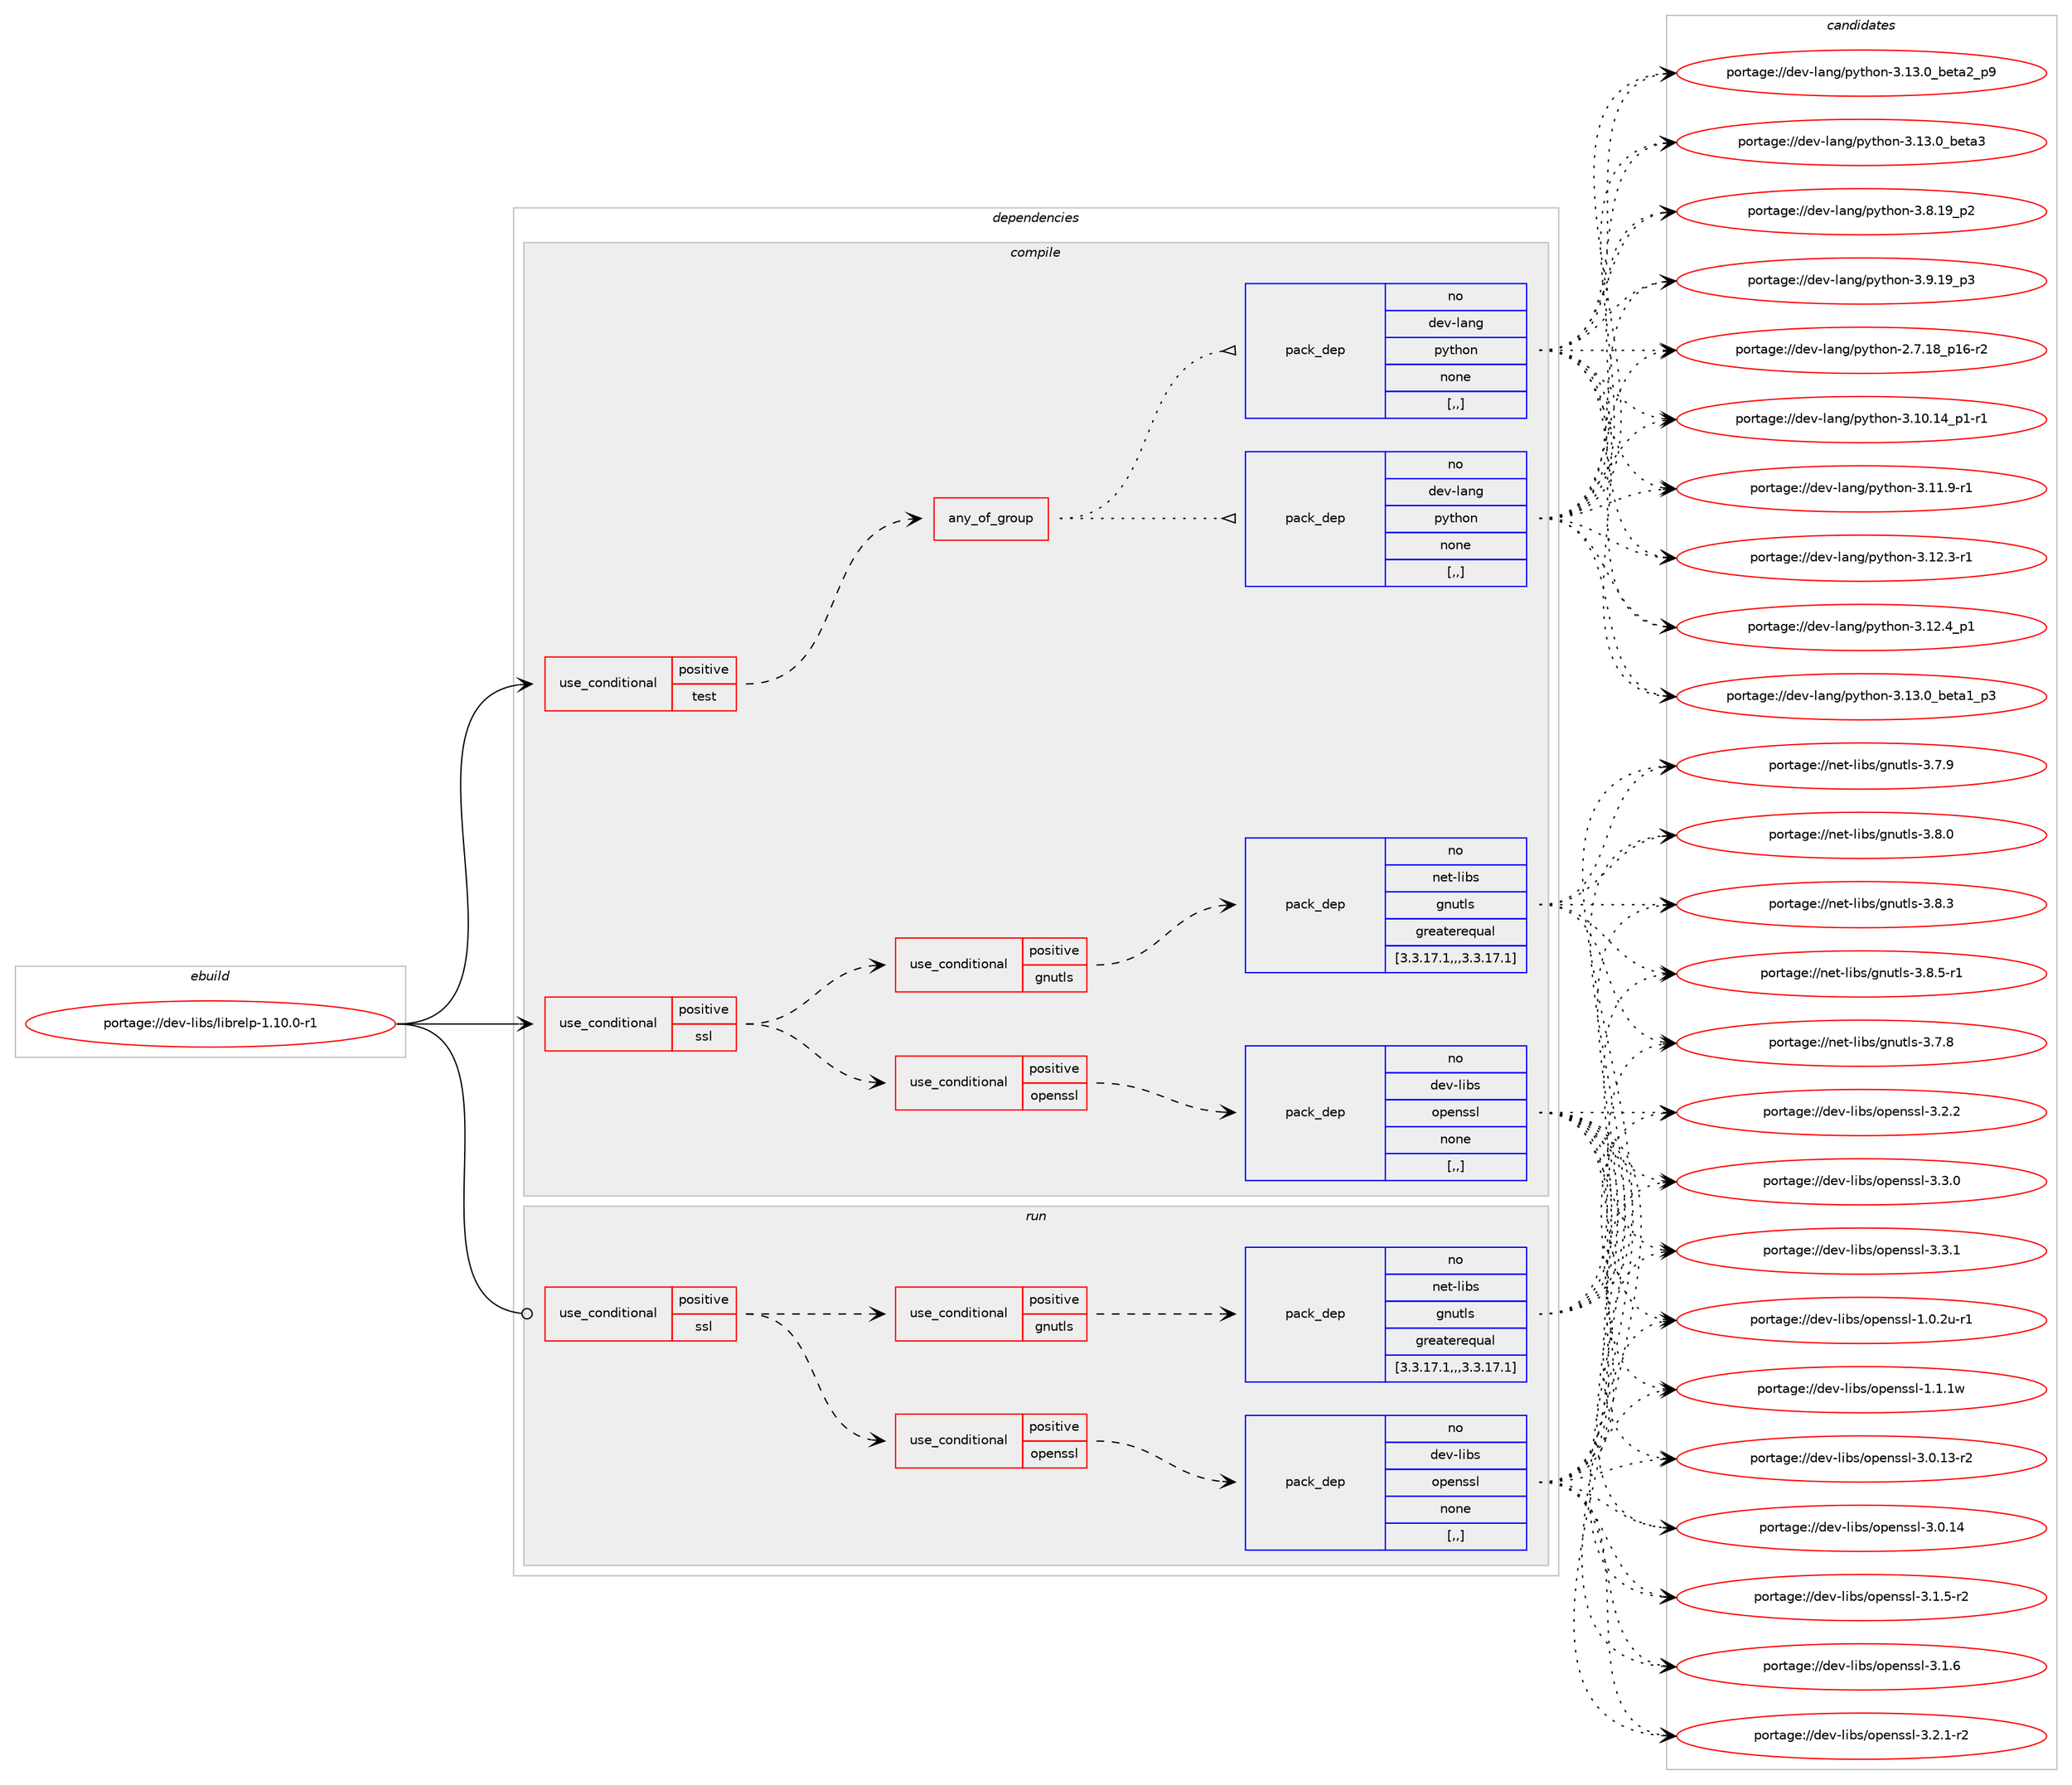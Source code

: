 digraph prolog {

# *************
# Graph options
# *************

newrank=true;
concentrate=true;
compound=true;
graph [rankdir=LR,fontname=Helvetica,fontsize=10,ranksep=1.5];#, ranksep=2.5, nodesep=0.2];
edge  [arrowhead=vee];
node  [fontname=Helvetica,fontsize=10];

# **********
# The ebuild
# **********

subgraph cluster_leftcol {
color=gray;
rank=same;
label=<<i>ebuild</i>>;
id [label="portage://dev-libs/librelp-1.10.0-r1", color=red, width=4, href="../dev-libs/librelp-1.10.0-r1.svg"];
}

# ****************
# The dependencies
# ****************

subgraph cluster_midcol {
color=gray;
label=<<i>dependencies</i>>;
subgraph cluster_compile {
fillcolor="#eeeeee";
style=filled;
label=<<i>compile</i>>;
subgraph cond26489 {
dependency108513 [label=<<TABLE BORDER="0" CELLBORDER="1" CELLSPACING="0" CELLPADDING="4"><TR><TD ROWSPAN="3" CELLPADDING="10">use_conditional</TD></TR><TR><TD>positive</TD></TR><TR><TD>ssl</TD></TR></TABLE>>, shape=none, color=red];
subgraph cond26490 {
dependency108514 [label=<<TABLE BORDER="0" CELLBORDER="1" CELLSPACING="0" CELLPADDING="4"><TR><TD ROWSPAN="3" CELLPADDING="10">use_conditional</TD></TR><TR><TD>positive</TD></TR><TR><TD>gnutls</TD></TR></TABLE>>, shape=none, color=red];
subgraph pack80865 {
dependency108515 [label=<<TABLE BORDER="0" CELLBORDER="1" CELLSPACING="0" CELLPADDING="4" WIDTH="220"><TR><TD ROWSPAN="6" CELLPADDING="30">pack_dep</TD></TR><TR><TD WIDTH="110">no</TD></TR><TR><TD>net-libs</TD></TR><TR><TD>gnutls</TD></TR><TR><TD>greaterequal</TD></TR><TR><TD>[3.3.17.1,,,3.3.17.1]</TD></TR></TABLE>>, shape=none, color=blue];
}
dependency108514:e -> dependency108515:w [weight=20,style="dashed",arrowhead="vee"];
}
dependency108513:e -> dependency108514:w [weight=20,style="dashed",arrowhead="vee"];
subgraph cond26491 {
dependency108516 [label=<<TABLE BORDER="0" CELLBORDER="1" CELLSPACING="0" CELLPADDING="4"><TR><TD ROWSPAN="3" CELLPADDING="10">use_conditional</TD></TR><TR><TD>positive</TD></TR><TR><TD>openssl</TD></TR></TABLE>>, shape=none, color=red];
subgraph pack80866 {
dependency108517 [label=<<TABLE BORDER="0" CELLBORDER="1" CELLSPACING="0" CELLPADDING="4" WIDTH="220"><TR><TD ROWSPAN="6" CELLPADDING="30">pack_dep</TD></TR><TR><TD WIDTH="110">no</TD></TR><TR><TD>dev-libs</TD></TR><TR><TD>openssl</TD></TR><TR><TD>none</TD></TR><TR><TD>[,,]</TD></TR></TABLE>>, shape=none, color=blue];
}
dependency108516:e -> dependency108517:w [weight=20,style="dashed",arrowhead="vee"];
}
dependency108513:e -> dependency108516:w [weight=20,style="dashed",arrowhead="vee"];
}
id:e -> dependency108513:w [weight=20,style="solid",arrowhead="vee"];
subgraph cond26492 {
dependency108518 [label=<<TABLE BORDER="0" CELLBORDER="1" CELLSPACING="0" CELLPADDING="4"><TR><TD ROWSPAN="3" CELLPADDING="10">use_conditional</TD></TR><TR><TD>positive</TD></TR><TR><TD>test</TD></TR></TABLE>>, shape=none, color=red];
subgraph any1019 {
dependency108519 [label=<<TABLE BORDER="0" CELLBORDER="1" CELLSPACING="0" CELLPADDING="4"><TR><TD CELLPADDING="10">any_of_group</TD></TR></TABLE>>, shape=none, color=red];subgraph pack80867 {
dependency108520 [label=<<TABLE BORDER="0" CELLBORDER="1" CELLSPACING="0" CELLPADDING="4" WIDTH="220"><TR><TD ROWSPAN="6" CELLPADDING="30">pack_dep</TD></TR><TR><TD WIDTH="110">no</TD></TR><TR><TD>dev-lang</TD></TR><TR><TD>python</TD></TR><TR><TD>none</TD></TR><TR><TD>[,,]</TD></TR></TABLE>>, shape=none, color=blue];
}
dependency108519:e -> dependency108520:w [weight=20,style="dotted",arrowhead="oinv"];
subgraph pack80868 {
dependency108521 [label=<<TABLE BORDER="0" CELLBORDER="1" CELLSPACING="0" CELLPADDING="4" WIDTH="220"><TR><TD ROWSPAN="6" CELLPADDING="30">pack_dep</TD></TR><TR><TD WIDTH="110">no</TD></TR><TR><TD>dev-lang</TD></TR><TR><TD>python</TD></TR><TR><TD>none</TD></TR><TR><TD>[,,]</TD></TR></TABLE>>, shape=none, color=blue];
}
dependency108519:e -> dependency108521:w [weight=20,style="dotted",arrowhead="oinv"];
}
dependency108518:e -> dependency108519:w [weight=20,style="dashed",arrowhead="vee"];
}
id:e -> dependency108518:w [weight=20,style="solid",arrowhead="vee"];
}
subgraph cluster_compileandrun {
fillcolor="#eeeeee";
style=filled;
label=<<i>compile and run</i>>;
}
subgraph cluster_run {
fillcolor="#eeeeee";
style=filled;
label=<<i>run</i>>;
subgraph cond26493 {
dependency108522 [label=<<TABLE BORDER="0" CELLBORDER="1" CELLSPACING="0" CELLPADDING="4"><TR><TD ROWSPAN="3" CELLPADDING="10">use_conditional</TD></TR><TR><TD>positive</TD></TR><TR><TD>ssl</TD></TR></TABLE>>, shape=none, color=red];
subgraph cond26494 {
dependency108523 [label=<<TABLE BORDER="0" CELLBORDER="1" CELLSPACING="0" CELLPADDING="4"><TR><TD ROWSPAN="3" CELLPADDING="10">use_conditional</TD></TR><TR><TD>positive</TD></TR><TR><TD>gnutls</TD></TR></TABLE>>, shape=none, color=red];
subgraph pack80869 {
dependency108524 [label=<<TABLE BORDER="0" CELLBORDER="1" CELLSPACING="0" CELLPADDING="4" WIDTH="220"><TR><TD ROWSPAN="6" CELLPADDING="30">pack_dep</TD></TR><TR><TD WIDTH="110">no</TD></TR><TR><TD>net-libs</TD></TR><TR><TD>gnutls</TD></TR><TR><TD>greaterequal</TD></TR><TR><TD>[3.3.17.1,,,3.3.17.1]</TD></TR></TABLE>>, shape=none, color=blue];
}
dependency108523:e -> dependency108524:w [weight=20,style="dashed",arrowhead="vee"];
}
dependency108522:e -> dependency108523:w [weight=20,style="dashed",arrowhead="vee"];
subgraph cond26495 {
dependency108525 [label=<<TABLE BORDER="0" CELLBORDER="1" CELLSPACING="0" CELLPADDING="4"><TR><TD ROWSPAN="3" CELLPADDING="10">use_conditional</TD></TR><TR><TD>positive</TD></TR><TR><TD>openssl</TD></TR></TABLE>>, shape=none, color=red];
subgraph pack80870 {
dependency108526 [label=<<TABLE BORDER="0" CELLBORDER="1" CELLSPACING="0" CELLPADDING="4" WIDTH="220"><TR><TD ROWSPAN="6" CELLPADDING="30">pack_dep</TD></TR><TR><TD WIDTH="110">no</TD></TR><TR><TD>dev-libs</TD></TR><TR><TD>openssl</TD></TR><TR><TD>none</TD></TR><TR><TD>[,,]</TD></TR></TABLE>>, shape=none, color=blue];
}
dependency108525:e -> dependency108526:w [weight=20,style="dashed",arrowhead="vee"];
}
dependency108522:e -> dependency108525:w [weight=20,style="dashed",arrowhead="vee"];
}
id:e -> dependency108522:w [weight=20,style="solid",arrowhead="odot"];
}
}

# **************
# The candidates
# **************

subgraph cluster_choices {
rank=same;
color=gray;
label=<<i>candidates</i>>;

subgraph choice80865 {
color=black;
nodesep=1;
choice110101116451081059811547103110117116108115455146554656 [label="portage://net-libs/gnutls-3.7.8", color=red, width=4,href="../net-libs/gnutls-3.7.8.svg"];
choice110101116451081059811547103110117116108115455146554657 [label="portage://net-libs/gnutls-3.7.9", color=red, width=4,href="../net-libs/gnutls-3.7.9.svg"];
choice110101116451081059811547103110117116108115455146564648 [label="portage://net-libs/gnutls-3.8.0", color=red, width=4,href="../net-libs/gnutls-3.8.0.svg"];
choice110101116451081059811547103110117116108115455146564651 [label="portage://net-libs/gnutls-3.8.3", color=red, width=4,href="../net-libs/gnutls-3.8.3.svg"];
choice1101011164510810598115471031101171161081154551465646534511449 [label="portage://net-libs/gnutls-3.8.5-r1", color=red, width=4,href="../net-libs/gnutls-3.8.5-r1.svg"];
dependency108515:e -> choice110101116451081059811547103110117116108115455146554656:w [style=dotted,weight="100"];
dependency108515:e -> choice110101116451081059811547103110117116108115455146554657:w [style=dotted,weight="100"];
dependency108515:e -> choice110101116451081059811547103110117116108115455146564648:w [style=dotted,weight="100"];
dependency108515:e -> choice110101116451081059811547103110117116108115455146564651:w [style=dotted,weight="100"];
dependency108515:e -> choice1101011164510810598115471031101171161081154551465646534511449:w [style=dotted,weight="100"];
}
subgraph choice80866 {
color=black;
nodesep=1;
choice1001011184510810598115471111121011101151151084549464846501174511449 [label="portage://dev-libs/openssl-1.0.2u-r1", color=red, width=4,href="../dev-libs/openssl-1.0.2u-r1.svg"];
choice100101118451081059811547111112101110115115108454946494649119 [label="portage://dev-libs/openssl-1.1.1w", color=red, width=4,href="../dev-libs/openssl-1.1.1w.svg"];
choice100101118451081059811547111112101110115115108455146484649514511450 [label="portage://dev-libs/openssl-3.0.13-r2", color=red, width=4,href="../dev-libs/openssl-3.0.13-r2.svg"];
choice10010111845108105981154711111210111011511510845514648464952 [label="portage://dev-libs/openssl-3.0.14", color=red, width=4,href="../dev-libs/openssl-3.0.14.svg"];
choice1001011184510810598115471111121011101151151084551464946534511450 [label="portage://dev-libs/openssl-3.1.5-r2", color=red, width=4,href="../dev-libs/openssl-3.1.5-r2.svg"];
choice100101118451081059811547111112101110115115108455146494654 [label="portage://dev-libs/openssl-3.1.6", color=red, width=4,href="../dev-libs/openssl-3.1.6.svg"];
choice1001011184510810598115471111121011101151151084551465046494511450 [label="portage://dev-libs/openssl-3.2.1-r2", color=red, width=4,href="../dev-libs/openssl-3.2.1-r2.svg"];
choice100101118451081059811547111112101110115115108455146504650 [label="portage://dev-libs/openssl-3.2.2", color=red, width=4,href="../dev-libs/openssl-3.2.2.svg"];
choice100101118451081059811547111112101110115115108455146514648 [label="portage://dev-libs/openssl-3.3.0", color=red, width=4,href="../dev-libs/openssl-3.3.0.svg"];
choice100101118451081059811547111112101110115115108455146514649 [label="portage://dev-libs/openssl-3.3.1", color=red, width=4,href="../dev-libs/openssl-3.3.1.svg"];
dependency108517:e -> choice1001011184510810598115471111121011101151151084549464846501174511449:w [style=dotted,weight="100"];
dependency108517:e -> choice100101118451081059811547111112101110115115108454946494649119:w [style=dotted,weight="100"];
dependency108517:e -> choice100101118451081059811547111112101110115115108455146484649514511450:w [style=dotted,weight="100"];
dependency108517:e -> choice10010111845108105981154711111210111011511510845514648464952:w [style=dotted,weight="100"];
dependency108517:e -> choice1001011184510810598115471111121011101151151084551464946534511450:w [style=dotted,weight="100"];
dependency108517:e -> choice100101118451081059811547111112101110115115108455146494654:w [style=dotted,weight="100"];
dependency108517:e -> choice1001011184510810598115471111121011101151151084551465046494511450:w [style=dotted,weight="100"];
dependency108517:e -> choice100101118451081059811547111112101110115115108455146504650:w [style=dotted,weight="100"];
dependency108517:e -> choice100101118451081059811547111112101110115115108455146514648:w [style=dotted,weight="100"];
dependency108517:e -> choice100101118451081059811547111112101110115115108455146514649:w [style=dotted,weight="100"];
}
subgraph choice80867 {
color=black;
nodesep=1;
choice100101118451089711010347112121116104111110455046554649569511249544511450 [label="portage://dev-lang/python-2.7.18_p16-r2", color=red, width=4,href="../dev-lang/python-2.7.18_p16-r2.svg"];
choice100101118451089711010347112121116104111110455146494846495295112494511449 [label="portage://dev-lang/python-3.10.14_p1-r1", color=red, width=4,href="../dev-lang/python-3.10.14_p1-r1.svg"];
choice100101118451089711010347112121116104111110455146494946574511449 [label="portage://dev-lang/python-3.11.9-r1", color=red, width=4,href="../dev-lang/python-3.11.9-r1.svg"];
choice100101118451089711010347112121116104111110455146495046514511449 [label="portage://dev-lang/python-3.12.3-r1", color=red, width=4,href="../dev-lang/python-3.12.3-r1.svg"];
choice100101118451089711010347112121116104111110455146495046529511249 [label="portage://dev-lang/python-3.12.4_p1", color=red, width=4,href="../dev-lang/python-3.12.4_p1.svg"];
choice10010111845108971101034711212111610411111045514649514648959810111697499511251 [label="portage://dev-lang/python-3.13.0_beta1_p3", color=red, width=4,href="../dev-lang/python-3.13.0_beta1_p3.svg"];
choice10010111845108971101034711212111610411111045514649514648959810111697509511257 [label="portage://dev-lang/python-3.13.0_beta2_p9", color=red, width=4,href="../dev-lang/python-3.13.0_beta2_p9.svg"];
choice1001011184510897110103471121211161041111104551464951464895981011169751 [label="portage://dev-lang/python-3.13.0_beta3", color=red, width=4,href="../dev-lang/python-3.13.0_beta3.svg"];
choice100101118451089711010347112121116104111110455146564649579511250 [label="portage://dev-lang/python-3.8.19_p2", color=red, width=4,href="../dev-lang/python-3.8.19_p2.svg"];
choice100101118451089711010347112121116104111110455146574649579511251 [label="portage://dev-lang/python-3.9.19_p3", color=red, width=4,href="../dev-lang/python-3.9.19_p3.svg"];
dependency108520:e -> choice100101118451089711010347112121116104111110455046554649569511249544511450:w [style=dotted,weight="100"];
dependency108520:e -> choice100101118451089711010347112121116104111110455146494846495295112494511449:w [style=dotted,weight="100"];
dependency108520:e -> choice100101118451089711010347112121116104111110455146494946574511449:w [style=dotted,weight="100"];
dependency108520:e -> choice100101118451089711010347112121116104111110455146495046514511449:w [style=dotted,weight="100"];
dependency108520:e -> choice100101118451089711010347112121116104111110455146495046529511249:w [style=dotted,weight="100"];
dependency108520:e -> choice10010111845108971101034711212111610411111045514649514648959810111697499511251:w [style=dotted,weight="100"];
dependency108520:e -> choice10010111845108971101034711212111610411111045514649514648959810111697509511257:w [style=dotted,weight="100"];
dependency108520:e -> choice1001011184510897110103471121211161041111104551464951464895981011169751:w [style=dotted,weight="100"];
dependency108520:e -> choice100101118451089711010347112121116104111110455146564649579511250:w [style=dotted,weight="100"];
dependency108520:e -> choice100101118451089711010347112121116104111110455146574649579511251:w [style=dotted,weight="100"];
}
subgraph choice80868 {
color=black;
nodesep=1;
choice100101118451089711010347112121116104111110455046554649569511249544511450 [label="portage://dev-lang/python-2.7.18_p16-r2", color=red, width=4,href="../dev-lang/python-2.7.18_p16-r2.svg"];
choice100101118451089711010347112121116104111110455146494846495295112494511449 [label="portage://dev-lang/python-3.10.14_p1-r1", color=red, width=4,href="../dev-lang/python-3.10.14_p1-r1.svg"];
choice100101118451089711010347112121116104111110455146494946574511449 [label="portage://dev-lang/python-3.11.9-r1", color=red, width=4,href="../dev-lang/python-3.11.9-r1.svg"];
choice100101118451089711010347112121116104111110455146495046514511449 [label="portage://dev-lang/python-3.12.3-r1", color=red, width=4,href="../dev-lang/python-3.12.3-r1.svg"];
choice100101118451089711010347112121116104111110455146495046529511249 [label="portage://dev-lang/python-3.12.4_p1", color=red, width=4,href="../dev-lang/python-3.12.4_p1.svg"];
choice10010111845108971101034711212111610411111045514649514648959810111697499511251 [label="portage://dev-lang/python-3.13.0_beta1_p3", color=red, width=4,href="../dev-lang/python-3.13.0_beta1_p3.svg"];
choice10010111845108971101034711212111610411111045514649514648959810111697509511257 [label="portage://dev-lang/python-3.13.0_beta2_p9", color=red, width=4,href="../dev-lang/python-3.13.0_beta2_p9.svg"];
choice1001011184510897110103471121211161041111104551464951464895981011169751 [label="portage://dev-lang/python-3.13.0_beta3", color=red, width=4,href="../dev-lang/python-3.13.0_beta3.svg"];
choice100101118451089711010347112121116104111110455146564649579511250 [label="portage://dev-lang/python-3.8.19_p2", color=red, width=4,href="../dev-lang/python-3.8.19_p2.svg"];
choice100101118451089711010347112121116104111110455146574649579511251 [label="portage://dev-lang/python-3.9.19_p3", color=red, width=4,href="../dev-lang/python-3.9.19_p3.svg"];
dependency108521:e -> choice100101118451089711010347112121116104111110455046554649569511249544511450:w [style=dotted,weight="100"];
dependency108521:e -> choice100101118451089711010347112121116104111110455146494846495295112494511449:w [style=dotted,weight="100"];
dependency108521:e -> choice100101118451089711010347112121116104111110455146494946574511449:w [style=dotted,weight="100"];
dependency108521:e -> choice100101118451089711010347112121116104111110455146495046514511449:w [style=dotted,weight="100"];
dependency108521:e -> choice100101118451089711010347112121116104111110455146495046529511249:w [style=dotted,weight="100"];
dependency108521:e -> choice10010111845108971101034711212111610411111045514649514648959810111697499511251:w [style=dotted,weight="100"];
dependency108521:e -> choice10010111845108971101034711212111610411111045514649514648959810111697509511257:w [style=dotted,weight="100"];
dependency108521:e -> choice1001011184510897110103471121211161041111104551464951464895981011169751:w [style=dotted,weight="100"];
dependency108521:e -> choice100101118451089711010347112121116104111110455146564649579511250:w [style=dotted,weight="100"];
dependency108521:e -> choice100101118451089711010347112121116104111110455146574649579511251:w [style=dotted,weight="100"];
}
subgraph choice80869 {
color=black;
nodesep=1;
choice110101116451081059811547103110117116108115455146554656 [label="portage://net-libs/gnutls-3.7.8", color=red, width=4,href="../net-libs/gnutls-3.7.8.svg"];
choice110101116451081059811547103110117116108115455146554657 [label="portage://net-libs/gnutls-3.7.9", color=red, width=4,href="../net-libs/gnutls-3.7.9.svg"];
choice110101116451081059811547103110117116108115455146564648 [label="portage://net-libs/gnutls-3.8.0", color=red, width=4,href="../net-libs/gnutls-3.8.0.svg"];
choice110101116451081059811547103110117116108115455146564651 [label="portage://net-libs/gnutls-3.8.3", color=red, width=4,href="../net-libs/gnutls-3.8.3.svg"];
choice1101011164510810598115471031101171161081154551465646534511449 [label="portage://net-libs/gnutls-3.8.5-r1", color=red, width=4,href="../net-libs/gnutls-3.8.5-r1.svg"];
dependency108524:e -> choice110101116451081059811547103110117116108115455146554656:w [style=dotted,weight="100"];
dependency108524:e -> choice110101116451081059811547103110117116108115455146554657:w [style=dotted,weight="100"];
dependency108524:e -> choice110101116451081059811547103110117116108115455146564648:w [style=dotted,weight="100"];
dependency108524:e -> choice110101116451081059811547103110117116108115455146564651:w [style=dotted,weight="100"];
dependency108524:e -> choice1101011164510810598115471031101171161081154551465646534511449:w [style=dotted,weight="100"];
}
subgraph choice80870 {
color=black;
nodesep=1;
choice1001011184510810598115471111121011101151151084549464846501174511449 [label="portage://dev-libs/openssl-1.0.2u-r1", color=red, width=4,href="../dev-libs/openssl-1.0.2u-r1.svg"];
choice100101118451081059811547111112101110115115108454946494649119 [label="portage://dev-libs/openssl-1.1.1w", color=red, width=4,href="../dev-libs/openssl-1.1.1w.svg"];
choice100101118451081059811547111112101110115115108455146484649514511450 [label="portage://dev-libs/openssl-3.0.13-r2", color=red, width=4,href="../dev-libs/openssl-3.0.13-r2.svg"];
choice10010111845108105981154711111210111011511510845514648464952 [label="portage://dev-libs/openssl-3.0.14", color=red, width=4,href="../dev-libs/openssl-3.0.14.svg"];
choice1001011184510810598115471111121011101151151084551464946534511450 [label="portage://dev-libs/openssl-3.1.5-r2", color=red, width=4,href="../dev-libs/openssl-3.1.5-r2.svg"];
choice100101118451081059811547111112101110115115108455146494654 [label="portage://dev-libs/openssl-3.1.6", color=red, width=4,href="../dev-libs/openssl-3.1.6.svg"];
choice1001011184510810598115471111121011101151151084551465046494511450 [label="portage://dev-libs/openssl-3.2.1-r2", color=red, width=4,href="../dev-libs/openssl-3.2.1-r2.svg"];
choice100101118451081059811547111112101110115115108455146504650 [label="portage://dev-libs/openssl-3.2.2", color=red, width=4,href="../dev-libs/openssl-3.2.2.svg"];
choice100101118451081059811547111112101110115115108455146514648 [label="portage://dev-libs/openssl-3.3.0", color=red, width=4,href="../dev-libs/openssl-3.3.0.svg"];
choice100101118451081059811547111112101110115115108455146514649 [label="portage://dev-libs/openssl-3.3.1", color=red, width=4,href="../dev-libs/openssl-3.3.1.svg"];
dependency108526:e -> choice1001011184510810598115471111121011101151151084549464846501174511449:w [style=dotted,weight="100"];
dependency108526:e -> choice100101118451081059811547111112101110115115108454946494649119:w [style=dotted,weight="100"];
dependency108526:e -> choice100101118451081059811547111112101110115115108455146484649514511450:w [style=dotted,weight="100"];
dependency108526:e -> choice10010111845108105981154711111210111011511510845514648464952:w [style=dotted,weight="100"];
dependency108526:e -> choice1001011184510810598115471111121011101151151084551464946534511450:w [style=dotted,weight="100"];
dependency108526:e -> choice100101118451081059811547111112101110115115108455146494654:w [style=dotted,weight="100"];
dependency108526:e -> choice1001011184510810598115471111121011101151151084551465046494511450:w [style=dotted,weight="100"];
dependency108526:e -> choice100101118451081059811547111112101110115115108455146504650:w [style=dotted,weight="100"];
dependency108526:e -> choice100101118451081059811547111112101110115115108455146514648:w [style=dotted,weight="100"];
dependency108526:e -> choice100101118451081059811547111112101110115115108455146514649:w [style=dotted,weight="100"];
}
}

}
